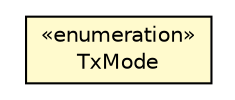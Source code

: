 #!/usr/local/bin/dot
#
# Class diagram 
# Generated by UMLGraph version 5.1 (http://www.umlgraph.org/)
#

digraph G {
	edge [fontname="Helvetica",fontsize=10,labelfontname="Helvetica",labelfontsize=10];
	node [fontname="Helvetica",fontsize=10,shape=plaintext];
	nodesep=0.25;
	ranksep=0.5;
	// pt.ist.fenixframework.Atomic.TxMode
	c24835 [label=<<table title="pt.ist.fenixframework.Atomic.TxMode" border="0" cellborder="1" cellspacing="0" cellpadding="2" port="p" bgcolor="lemonChiffon" href="./Atomic.TxMode.html">
		<tr><td><table border="0" cellspacing="0" cellpadding="1">
<tr><td align="center" balign="center"> &#171;enumeration&#187; </td></tr>
<tr><td align="center" balign="center"> TxMode </td></tr>
		</table></td></tr>
		</table>>, fontname="Helvetica", fontcolor="black", fontsize=10.0];
}

